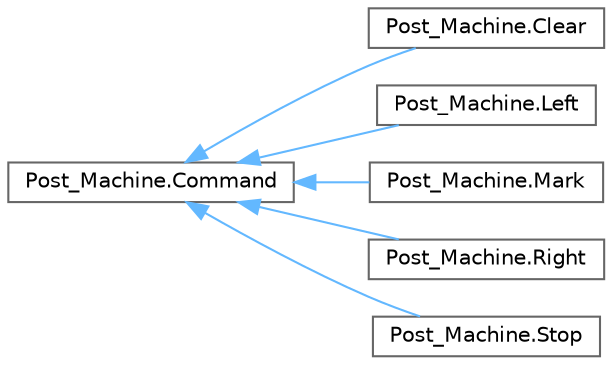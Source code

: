 digraph "Graphical Class Hierarchy"
{
 // LATEX_PDF_SIZE
  bgcolor="transparent";
  edge [fontname=Helvetica,fontsize=10,labelfontname=Helvetica,labelfontsize=10];
  node [fontname=Helvetica,fontsize=10,shape=box,height=0.2,width=0.4];
  rankdir="LR";
  Node0 [id="Node000000",label="Post_Machine.Command",height=0.2,width=0.4,color="grey40", fillcolor="white", style="filled",URL="$classPost__Machine_1_1Command.html",tooltip=" "];
  Node0 -> Node1 [id="edge1_Node000000_Node000001",dir="back",color="steelblue1",style="solid",tooltip=" "];
  Node1 [id="Node000001",label="Post_Machine.Clear",height=0.2,width=0.4,color="grey40", fillcolor="white", style="filled",URL="$classPost__Machine_1_1Clear.html",tooltip=" "];
  Node0 -> Node2 [id="edge2_Node000000_Node000002",dir="back",color="steelblue1",style="solid",tooltip=" "];
  Node2 [id="Node000002",label="Post_Machine.Left",height=0.2,width=0.4,color="grey40", fillcolor="white", style="filled",URL="$classPost__Machine_1_1Left.html",tooltip=" "];
  Node0 -> Node3 [id="edge3_Node000000_Node000003",dir="back",color="steelblue1",style="solid",tooltip=" "];
  Node3 [id="Node000003",label="Post_Machine.Mark",height=0.2,width=0.4,color="grey40", fillcolor="white", style="filled",URL="$classPost__Machine_1_1Mark.html",tooltip=" "];
  Node0 -> Node4 [id="edge4_Node000000_Node000004",dir="back",color="steelblue1",style="solid",tooltip=" "];
  Node4 [id="Node000004",label="Post_Machine.Right",height=0.2,width=0.4,color="grey40", fillcolor="white", style="filled",URL="$classPost__Machine_1_1Right.html",tooltip=" "];
  Node0 -> Node5 [id="edge5_Node000000_Node000005",dir="back",color="steelblue1",style="solid",tooltip=" "];
  Node5 [id="Node000005",label="Post_Machine.Stop",height=0.2,width=0.4,color="grey40", fillcolor="white", style="filled",URL="$classPost__Machine_1_1Stop.html",tooltip=" "];
}
